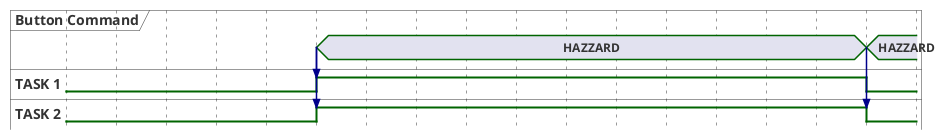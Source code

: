 @startuml

hide time-axis
concise "Button Command" as button
binary "TASK 1" as t1
binary "TASK 2" as t2

@0
t1 is IDLE
t2 is IDLE

@50
button is "HAZZARD"
button -> t1
button -> t2
t1 is HIGH
t2 is HIGH


@160
button is "HAZZARD"
button -> t2
t1 is LOW
t2 is LOW

@enduml